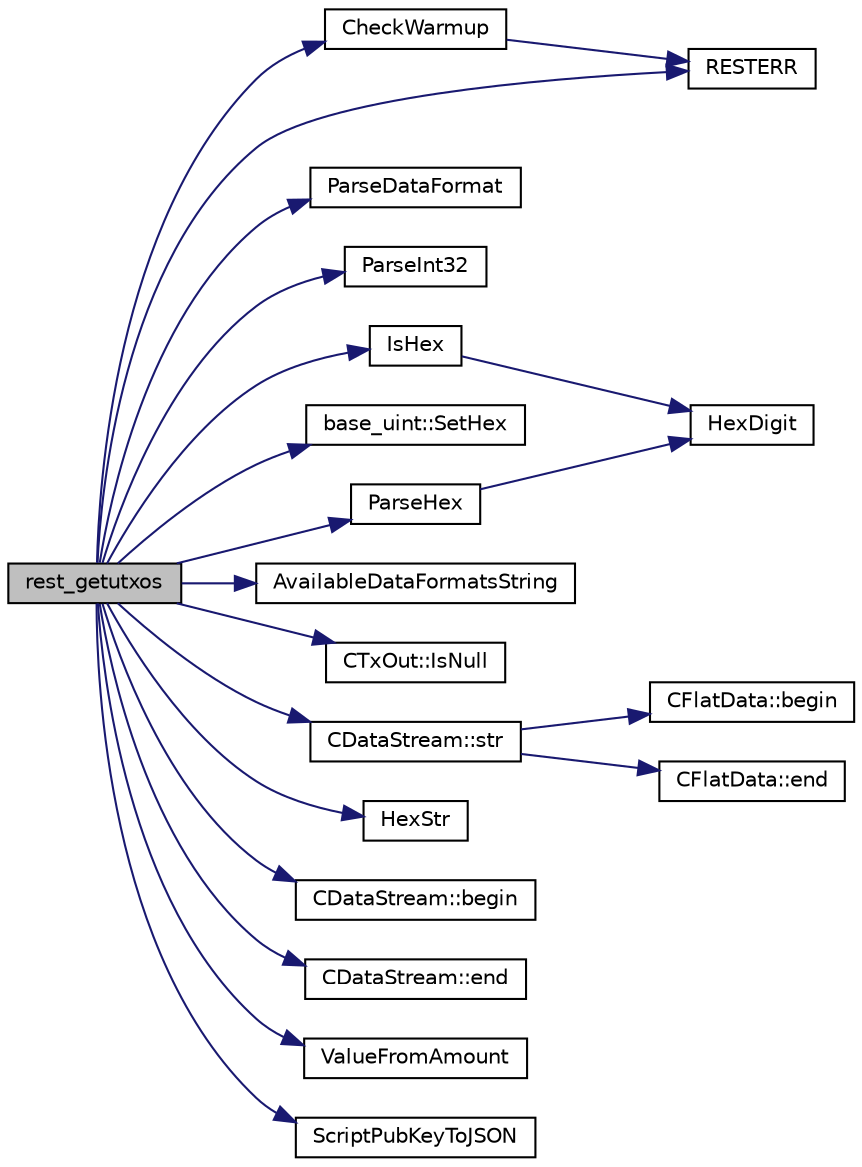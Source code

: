 digraph "rest_getutxos"
{
  edge [fontname="Helvetica",fontsize="10",labelfontname="Helvetica",labelfontsize="10"];
  node [fontname="Helvetica",fontsize="10",shape=record];
  rankdir="LR";
  Node267 [label="rest_getutxos",height=0.2,width=0.4,color="black", fillcolor="grey75", style="filled", fontcolor="black"];
  Node267 -> Node268 [color="midnightblue",fontsize="10",style="solid",fontname="Helvetica"];
  Node268 [label="CheckWarmup",height=0.2,width=0.4,color="black", fillcolor="white", style="filled",URL="$d8/d04/rest_8cpp.html#ad0cad01e914619a3484f77350145e895"];
  Node268 -> Node269 [color="midnightblue",fontsize="10",style="solid",fontname="Helvetica"];
  Node269 [label="RESTERR",height=0.2,width=0.4,color="black", fillcolor="white", style="filled",URL="$d8/d04/rest_8cpp.html#a980beb0eaf6b96bc1c2e7e129e7bc587"];
  Node267 -> Node270 [color="midnightblue",fontsize="10",style="solid",fontname="Helvetica"];
  Node270 [label="ParseDataFormat",height=0.2,width=0.4,color="black", fillcolor="white", style="filled",URL="$d8/d04/rest_8cpp.html#a3c33a8e9bf6ea85c338bd53e4ca6e894"];
  Node267 -> Node269 [color="midnightblue",fontsize="10",style="solid",fontname="Helvetica"];
  Node267 -> Node271 [color="midnightblue",fontsize="10",style="solid",fontname="Helvetica"];
  Node271 [label="ParseInt32",height=0.2,width=0.4,color="black", fillcolor="white", style="filled",URL="$df/d2d/util_8cpp.html#a880a215d9e931432b095084c756a49bb",tooltip="Convert string to signed 32-bit integer with strict parse error feedback. "];
  Node267 -> Node272 [color="midnightblue",fontsize="10",style="solid",fontname="Helvetica"];
  Node272 [label="IsHex",height=0.2,width=0.4,color="black", fillcolor="white", style="filled",URL="$df/d2d/util_8cpp.html#aa4e3553d2b2fe693c106f4296685f75c"];
  Node272 -> Node273 [color="midnightblue",fontsize="10",style="solid",fontname="Helvetica"];
  Node273 [label="HexDigit",height=0.2,width=0.4,color="black", fillcolor="white", style="filled",URL="$df/d2d/util_8cpp.html#aa59e8a8c5a39cb5041f93bb95dd02119"];
  Node267 -> Node274 [color="midnightblue",fontsize="10",style="solid",fontname="Helvetica"];
  Node274 [label="base_uint::SetHex",height=0.2,width=0.4,color="black", fillcolor="white", style="filled",URL="$da/df7/classbase__uint.html#ade1a897fac931f28f54998c92c797228"];
  Node267 -> Node275 [color="midnightblue",fontsize="10",style="solid",fontname="Helvetica"];
  Node275 [label="ParseHex",height=0.2,width=0.4,color="black", fillcolor="white", style="filled",URL="$df/d2d/util_8cpp.html#abea395175fbc4a788ed0f0a41710b8a7"];
  Node275 -> Node273 [color="midnightblue",fontsize="10",style="solid",fontname="Helvetica"];
  Node267 -> Node276 [color="midnightblue",fontsize="10",style="solid",fontname="Helvetica"];
  Node276 [label="AvailableDataFormatsString",height=0.2,width=0.4,color="black", fillcolor="white", style="filled",URL="$d8/d04/rest_8cpp.html#adceb456013f0d609536125271ab096ea"];
  Node267 -> Node277 [color="midnightblue",fontsize="10",style="solid",fontname="Helvetica"];
  Node277 [label="CTxOut::IsNull",height=0.2,width=0.4,color="black", fillcolor="white", style="filled",URL="$d2/db7/class_c_tx_out.html#ab92a3c4c95c643f7b3ffd3ffa7cd7055"];
  Node267 -> Node278 [color="midnightblue",fontsize="10",style="solid",fontname="Helvetica"];
  Node278 [label="CDataStream::str",height=0.2,width=0.4,color="black", fillcolor="white", style="filled",URL="$d5/d41/class_c_data_stream.html#aac770a2b809917189c4476ee899b2d8b"];
  Node278 -> Node279 [color="midnightblue",fontsize="10",style="solid",fontname="Helvetica"];
  Node279 [label="CFlatData::begin",height=0.2,width=0.4,color="black", fillcolor="white", style="filled",URL="$d8/d4d/class_c_flat_data.html#ac8131cc3aec84905d7786fb19ff8953d"];
  Node278 -> Node280 [color="midnightblue",fontsize="10",style="solid",fontname="Helvetica"];
  Node280 [label="CFlatData::end",height=0.2,width=0.4,color="black", fillcolor="white", style="filled",URL="$d8/d4d/class_c_flat_data.html#ae88ae9f4121ff18aa8e29a3a40d7ee67"];
  Node267 -> Node281 [color="midnightblue",fontsize="10",style="solid",fontname="Helvetica"];
  Node281 [label="HexStr",height=0.2,width=0.4,color="black", fillcolor="white", style="filled",URL="$d8/d3c/util_8h.html#ace13a819ca4e98c22847d26b3b357e75"];
  Node267 -> Node282 [color="midnightblue",fontsize="10",style="solid",fontname="Helvetica"];
  Node282 [label="CDataStream::begin",height=0.2,width=0.4,color="black", fillcolor="white", style="filled",URL="$d5/d41/class_c_data_stream.html#a2355d11752d8622badfbc03e9ed192fd"];
  Node267 -> Node283 [color="midnightblue",fontsize="10",style="solid",fontname="Helvetica"];
  Node283 [label="CDataStream::end",height=0.2,width=0.4,color="black", fillcolor="white", style="filled",URL="$d5/d41/class_c_data_stream.html#a66409dbd4403682fe674e2e71173cab4"];
  Node267 -> Node284 [color="midnightblue",fontsize="10",style="solid",fontname="Helvetica"];
  Node284 [label="ValueFromAmount",height=0.2,width=0.4,color="black", fillcolor="white", style="filled",URL="$d6/d76/rpcserver_8cpp.html#a577ce17add6d7e837a6e0653f8c048a1"];
  Node267 -> Node285 [color="midnightblue",fontsize="10",style="solid",fontname="Helvetica"];
  Node285 [label="ScriptPubKeyToJSON",height=0.2,width=0.4,color="black", fillcolor="white", style="filled",URL="$d8/d04/rest_8cpp.html#a6e621b4ad486c6d716873ee3f16919ad"];
}

